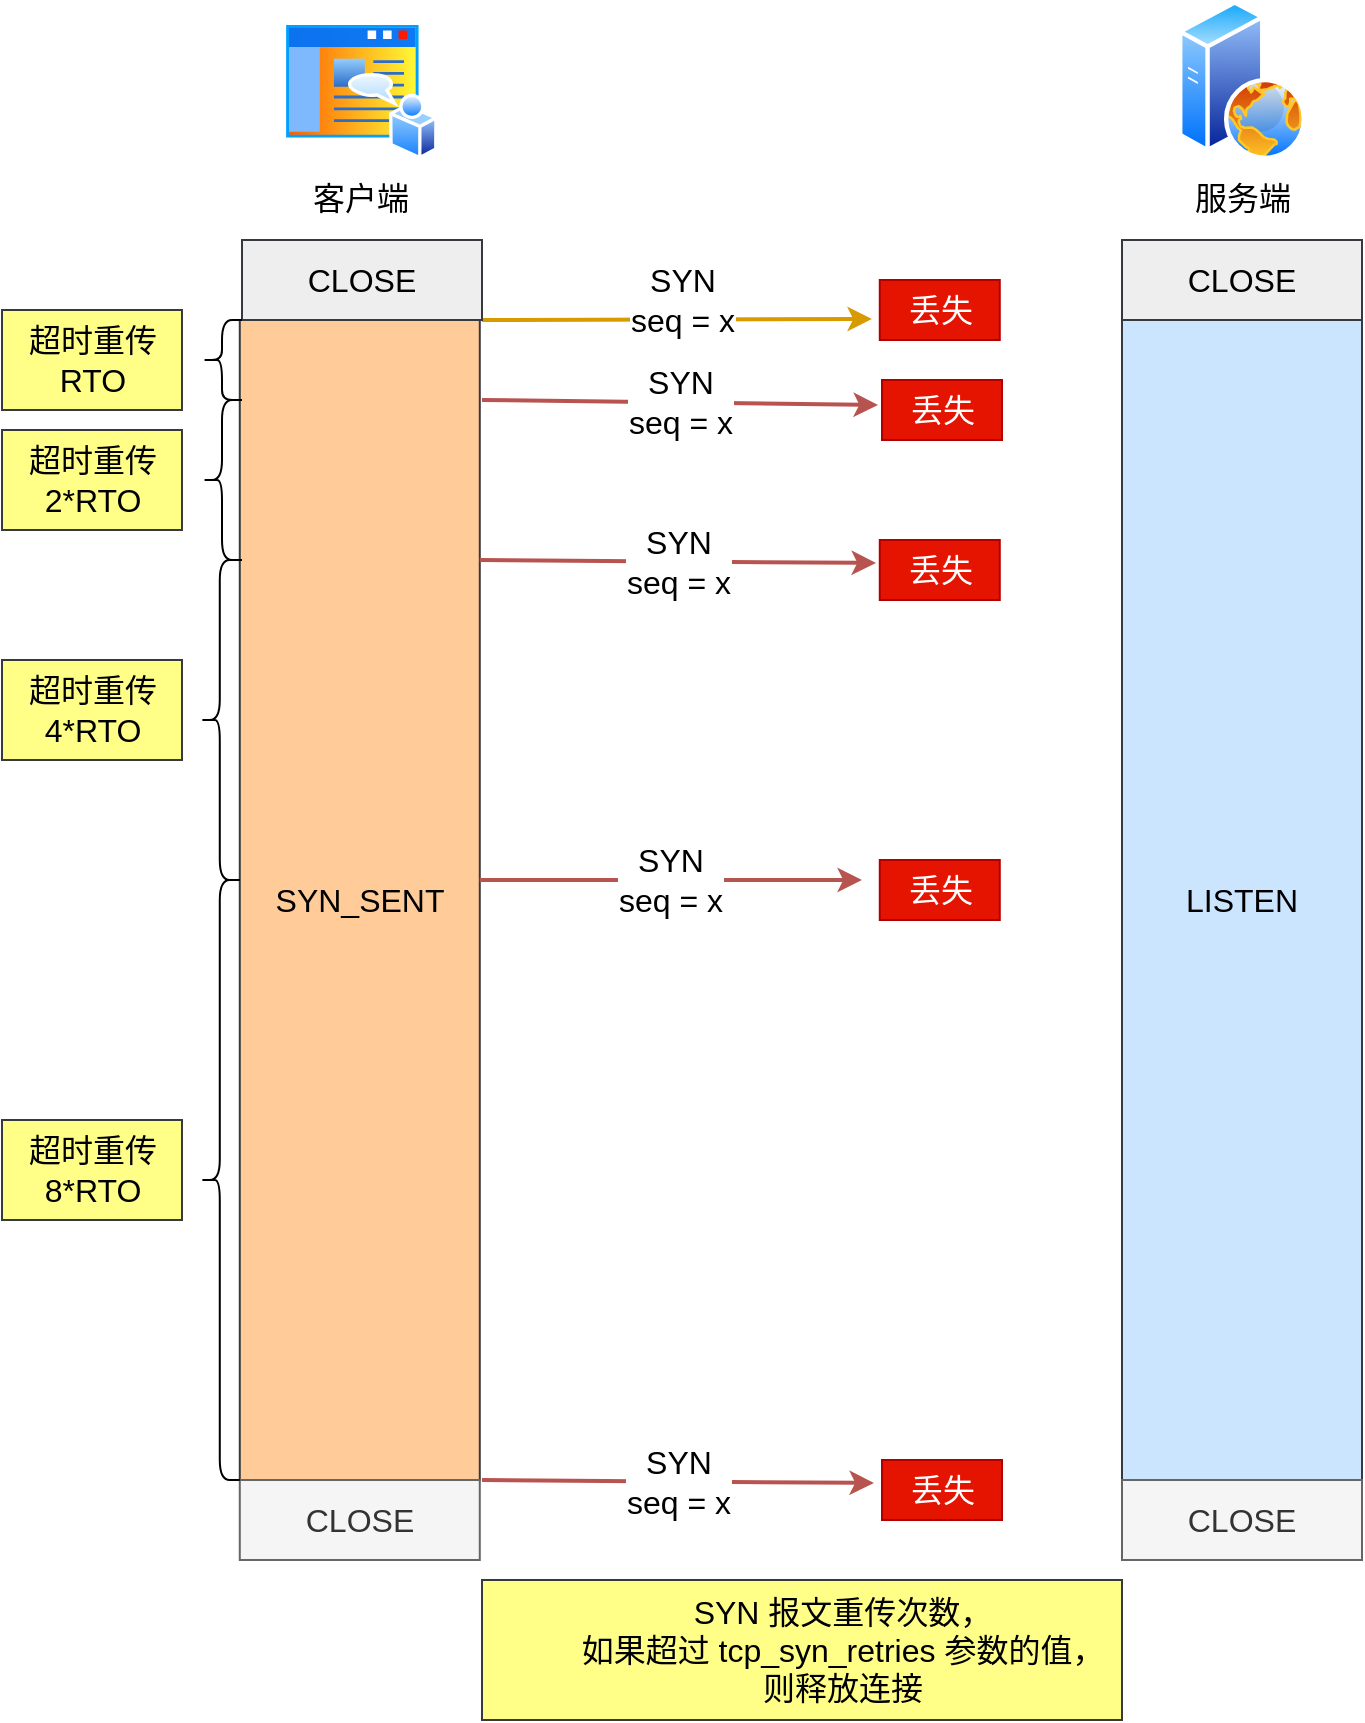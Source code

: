 <mxfile version="20.2.4" type="github">
  <diagram id="wu6pgjA1frvF403H3q0h" name="第 1 页">
    <mxGraphModel dx="946" dy="562" grid="1" gridSize="10" guides="1" tooltips="1" connect="1" arrows="1" fold="1" page="1" pageScale="1" pageWidth="827" pageHeight="1169" math="0" shadow="0">
      <root>
        <mxCell id="0" />
        <mxCell id="1" parent="0" />
        <mxCell id="Yr_fBWCwj4eAoXx8XVEz-8" value="SYN&lt;br&gt;seq = x" style="rounded=0;orthogonalLoop=1;jettySize=auto;html=1;fontSize=16;exitX=1;exitY=1;exitDx=0;exitDy=0;fillColor=#ffcd28;gradientColor=#ffa500;strokeColor=#d79b00;strokeWidth=2;entryX=-0.065;entryY=0.65;entryDx=0;entryDy=0;entryPerimeter=0;" edge="1" parent="1" source="Yr_fBWCwj4eAoXx8XVEz-3" target="Yr_fBWCwj4eAoXx8XVEz-22">
          <mxGeometry x="0.026" y="10" relative="1" as="geometry">
            <mxPoint x="430" y="160" as="targetPoint" />
            <mxPoint as="offset" />
          </mxGeometry>
        </mxCell>
        <mxCell id="Yr_fBWCwj4eAoXx8XVEz-2" value="SYN_SENT" style="rounded=0;whiteSpace=wrap;html=1;fontSize=16;fillColor=#ffcc99;strokeColor=#36393d;" vertex="1" parent="1">
          <mxGeometry x="118.89" y="160" width="120" height="580" as="geometry" />
        </mxCell>
        <mxCell id="Yr_fBWCwj4eAoXx8XVEz-3" value="CLOSE" style="rounded=0;whiteSpace=wrap;html=1;fontSize=16;fillColor=#eeeeee;strokeColor=#36393d;" vertex="1" parent="1">
          <mxGeometry x="120" y="120" width="120" height="40" as="geometry" />
        </mxCell>
        <mxCell id="Yr_fBWCwj4eAoXx8XVEz-4" value="LISTEN" style="rounded=0;whiteSpace=wrap;html=1;fontSize=16;fillColor=#cce5ff;strokeColor=#36393d;" vertex="1" parent="1">
          <mxGeometry x="560" y="160" width="120" height="580" as="geometry" />
        </mxCell>
        <mxCell id="Yr_fBWCwj4eAoXx8XVEz-5" value="CLOSE" style="rounded=0;whiteSpace=wrap;html=1;fontSize=16;fillColor=#eeeeee;strokeColor=#36393d;" vertex="1" parent="1">
          <mxGeometry x="560" y="120" width="120" height="40" as="geometry" />
        </mxCell>
        <mxCell id="Yr_fBWCwj4eAoXx8XVEz-10" value="" style="shape=curlyBracket;whiteSpace=wrap;html=1;rounded=1;fontSize=16;" vertex="1" parent="1">
          <mxGeometry x="100" y="160" width="20" height="40" as="geometry" />
        </mxCell>
        <mxCell id="Yr_fBWCwj4eAoXx8XVEz-11" value="超时重传 &lt;br&gt;RTO" style="text;html=1;align=center;verticalAlign=middle;resizable=0;points=[];autosize=1;strokeColor=#36393d;fillColor=#ffff88;fontSize=16;" vertex="1" parent="1">
          <mxGeometry y="155" width="90" height="50" as="geometry" />
        </mxCell>
        <mxCell id="Yr_fBWCwj4eAoXx8XVEz-12" value="SYN&lt;br&gt;seq = x" style="rounded=0;orthogonalLoop=1;jettySize=auto;html=1;fontSize=16;fillColor=#f8cecc;strokeColor=#b85450;gradientColor=#ea6b66;strokeWidth=2;entryX=-0.033;entryY=0.417;entryDx=0;entryDy=0;entryPerimeter=0;" edge="1" parent="1" target="Yr_fBWCwj4eAoXx8XVEz-23">
          <mxGeometry relative="1" as="geometry">
            <mxPoint x="440" y="200" as="targetPoint" />
            <mxPoint x="240" y="200" as="sourcePoint" />
            <mxPoint as="offset" />
          </mxGeometry>
        </mxCell>
        <mxCell id="Yr_fBWCwj4eAoXx8XVEz-13" value="" style="shape=curlyBracket;whiteSpace=wrap;html=1;rounded=1;fontSize=16;" vertex="1" parent="1">
          <mxGeometry x="100" y="200" width="20" height="80" as="geometry" />
        </mxCell>
        <mxCell id="Yr_fBWCwj4eAoXx8XVEz-15" value="超时重传&lt;br&gt;2*RTO" style="text;html=1;align=center;verticalAlign=middle;resizable=0;points=[];autosize=1;strokeColor=#36393d;fillColor=#ffff88;fontSize=16;" vertex="1" parent="1">
          <mxGeometry y="215" width="90" height="50" as="geometry" />
        </mxCell>
        <mxCell id="Yr_fBWCwj4eAoXx8XVEz-18" value="&lt;blockquote style=&quot;margin: 0 0 0 40px; border: none; padding: 0px;&quot;&gt;SYN 报文重传次数，&lt;/blockquote&gt;&lt;blockquote style=&quot;margin: 0 0 0 40px; border: none; padding: 0px;&quot;&gt;&lt;span style=&quot;background-color: initial;&quot;&gt;如果超过 tcp_syn_retries 参数的值，&lt;/span&gt;&lt;/blockquote&gt;&lt;blockquote style=&quot;margin: 0 0 0 40px; border: none; padding: 0px;&quot;&gt;则释放连接&lt;/blockquote&gt;" style="text;html=1;align=center;verticalAlign=middle;resizable=0;points=[];autosize=1;strokeColor=#36393d;fillColor=#ffff88;fontSize=16;" vertex="1" parent="1">
          <mxGeometry x="240" y="790" width="320" height="70" as="geometry" />
        </mxCell>
        <mxCell id="Yr_fBWCwj4eAoXx8XVEz-20" value="CLOSE" style="rounded=0;whiteSpace=wrap;html=1;fontSize=16;fillColor=#f5f5f5;fontColor=#333333;strokeColor=#666666;" vertex="1" parent="1">
          <mxGeometry x="118.89" y="740" width="120" height="40" as="geometry" />
        </mxCell>
        <mxCell id="Yr_fBWCwj4eAoXx8XVEz-22" value="丢失" style="text;html=1;align=center;verticalAlign=middle;resizable=0;points=[];autosize=1;strokeColor=#B20000;fillColor=#e51400;fontSize=16;fontColor=#ffffff;" vertex="1" parent="1">
          <mxGeometry x="438.89" y="140" width="60" height="30" as="geometry" />
        </mxCell>
        <mxCell id="Yr_fBWCwj4eAoXx8XVEz-23" value="丢失" style="text;html=1;align=center;verticalAlign=middle;resizable=0;points=[];autosize=1;strokeColor=#B20000;fillColor=#e51400;fontSize=16;fontColor=#ffffff;" vertex="1" parent="1">
          <mxGeometry x="440" y="190" width="60" height="30" as="geometry" />
        </mxCell>
        <mxCell id="Yr_fBWCwj4eAoXx8XVEz-26" value="客户端" style="aspect=fixed;perimeter=ellipsePerimeter;html=1;align=center;shadow=0;dashed=0;spacingTop=3;image;image=img/lib/active_directory/home_page.svg;fontSize=16;" vertex="1" parent="1">
          <mxGeometry x="140" y="10" width="77.78" height="70" as="geometry" />
        </mxCell>
        <mxCell id="Yr_fBWCwj4eAoXx8XVEz-27" value="服务端" style="aspect=fixed;perimeter=ellipsePerimeter;html=1;align=center;shadow=0;dashed=0;spacingTop=3;image;image=img/lib/active_directory/web_server.svg;fontSize=16;" vertex="1" parent="1">
          <mxGeometry x="588" width="64" height="80" as="geometry" />
        </mxCell>
        <mxCell id="Yr_fBWCwj4eAoXx8XVEz-28" value="SYN&lt;br&gt;seq = x" style="rounded=0;orthogonalLoop=1;jettySize=auto;html=1;fontSize=16;fillColor=#f8cecc;strokeColor=#b85450;gradientColor=#ea6b66;strokeWidth=2;entryX=-0.031;entryY=0.383;entryDx=0;entryDy=0;entryPerimeter=0;" edge="1" parent="1" target="Yr_fBWCwj4eAoXx8XVEz-29">
          <mxGeometry relative="1" as="geometry">
            <mxPoint x="438.89" y="280" as="targetPoint" />
            <mxPoint x="238.89" y="280" as="sourcePoint" />
            <mxPoint as="offset" />
          </mxGeometry>
        </mxCell>
        <mxCell id="Yr_fBWCwj4eAoXx8XVEz-29" value="丢失" style="text;html=1;align=center;verticalAlign=middle;resizable=0;points=[];autosize=1;strokeColor=#B20000;fillColor=#e51400;fontSize=16;fontColor=#ffffff;" vertex="1" parent="1">
          <mxGeometry x="438.89" y="270" width="60" height="30" as="geometry" />
        </mxCell>
        <mxCell id="Yr_fBWCwj4eAoXx8XVEz-30" value="" style="shape=curlyBracket;whiteSpace=wrap;html=1;rounded=1;fontSize=16;" vertex="1" parent="1">
          <mxGeometry x="98.89" y="280" width="20" height="160" as="geometry" />
        </mxCell>
        <mxCell id="Yr_fBWCwj4eAoXx8XVEz-31" value="SYN&lt;br&gt;seq = x" style="rounded=0;orthogonalLoop=1;jettySize=auto;html=1;fontSize=16;fillColor=#f8cecc;strokeColor=#b85450;gradientColor=#ea6b66;strokeWidth=2;" edge="1" parent="1">
          <mxGeometry relative="1" as="geometry">
            <mxPoint x="430" y="440" as="targetPoint" />
            <mxPoint x="238.89" y="440" as="sourcePoint" />
            <mxPoint as="offset" />
          </mxGeometry>
        </mxCell>
        <mxCell id="Yr_fBWCwj4eAoXx8XVEz-32" value="丢失" style="text;html=1;align=center;verticalAlign=middle;resizable=0;points=[];autosize=1;strokeColor=#B20000;fillColor=#e51400;fontSize=16;fontColor=#ffffff;" vertex="1" parent="1">
          <mxGeometry x="438.89" y="430" width="60" height="30" as="geometry" />
        </mxCell>
        <mxCell id="Yr_fBWCwj4eAoXx8XVEz-33" value="" style="shape=curlyBracket;whiteSpace=wrap;html=1;rounded=1;fontSize=16;" vertex="1" parent="1">
          <mxGeometry x="98.89" y="440" width="20" height="300" as="geometry" />
        </mxCell>
        <mxCell id="Yr_fBWCwj4eAoXx8XVEz-34" value="SYN&lt;br&gt;seq = x" style="rounded=0;orthogonalLoop=1;jettySize=auto;html=1;fontSize=16;fillColor=#f8cecc;strokeColor=#b85450;gradientColor=#ea6b66;strokeWidth=2;entryX=-0.067;entryY=0.383;entryDx=0;entryDy=0;entryPerimeter=0;" edge="1" parent="1" target="Yr_fBWCwj4eAoXx8XVEz-35">
          <mxGeometry relative="1" as="geometry">
            <mxPoint x="440.0" y="740" as="targetPoint" />
            <mxPoint x="240.0" y="740" as="sourcePoint" />
            <mxPoint as="offset" />
          </mxGeometry>
        </mxCell>
        <mxCell id="Yr_fBWCwj4eAoXx8XVEz-35" value="丢失" style="text;html=1;align=center;verticalAlign=middle;resizable=0;points=[];autosize=1;strokeColor=#B20000;fillColor=#e51400;fontSize=16;fontColor=#ffffff;" vertex="1" parent="1">
          <mxGeometry x="440" y="730" width="60" height="30" as="geometry" />
        </mxCell>
        <mxCell id="Yr_fBWCwj4eAoXx8XVEz-37" value="CLOSE" style="rounded=0;whiteSpace=wrap;html=1;fontSize=16;fillColor=#f5f5f5;fontColor=#333333;strokeColor=#666666;" vertex="1" parent="1">
          <mxGeometry x="560" y="740" width="120" height="40" as="geometry" />
        </mxCell>
        <mxCell id="Yr_fBWCwj4eAoXx8XVEz-38" value="超时重传&lt;br&gt;4*RTO" style="text;html=1;align=center;verticalAlign=middle;resizable=0;points=[];autosize=1;strokeColor=#36393d;fillColor=#ffff88;fontSize=16;" vertex="1" parent="1">
          <mxGeometry y="330" width="90" height="50" as="geometry" />
        </mxCell>
        <mxCell id="Yr_fBWCwj4eAoXx8XVEz-39" value="超时重传&lt;br&gt;8*RTO" style="text;html=1;align=center;verticalAlign=middle;resizable=0;points=[];autosize=1;strokeColor=#36393d;fillColor=#ffff88;fontSize=16;" vertex="1" parent="1">
          <mxGeometry y="560" width="90" height="50" as="geometry" />
        </mxCell>
      </root>
    </mxGraphModel>
  </diagram>
</mxfile>
